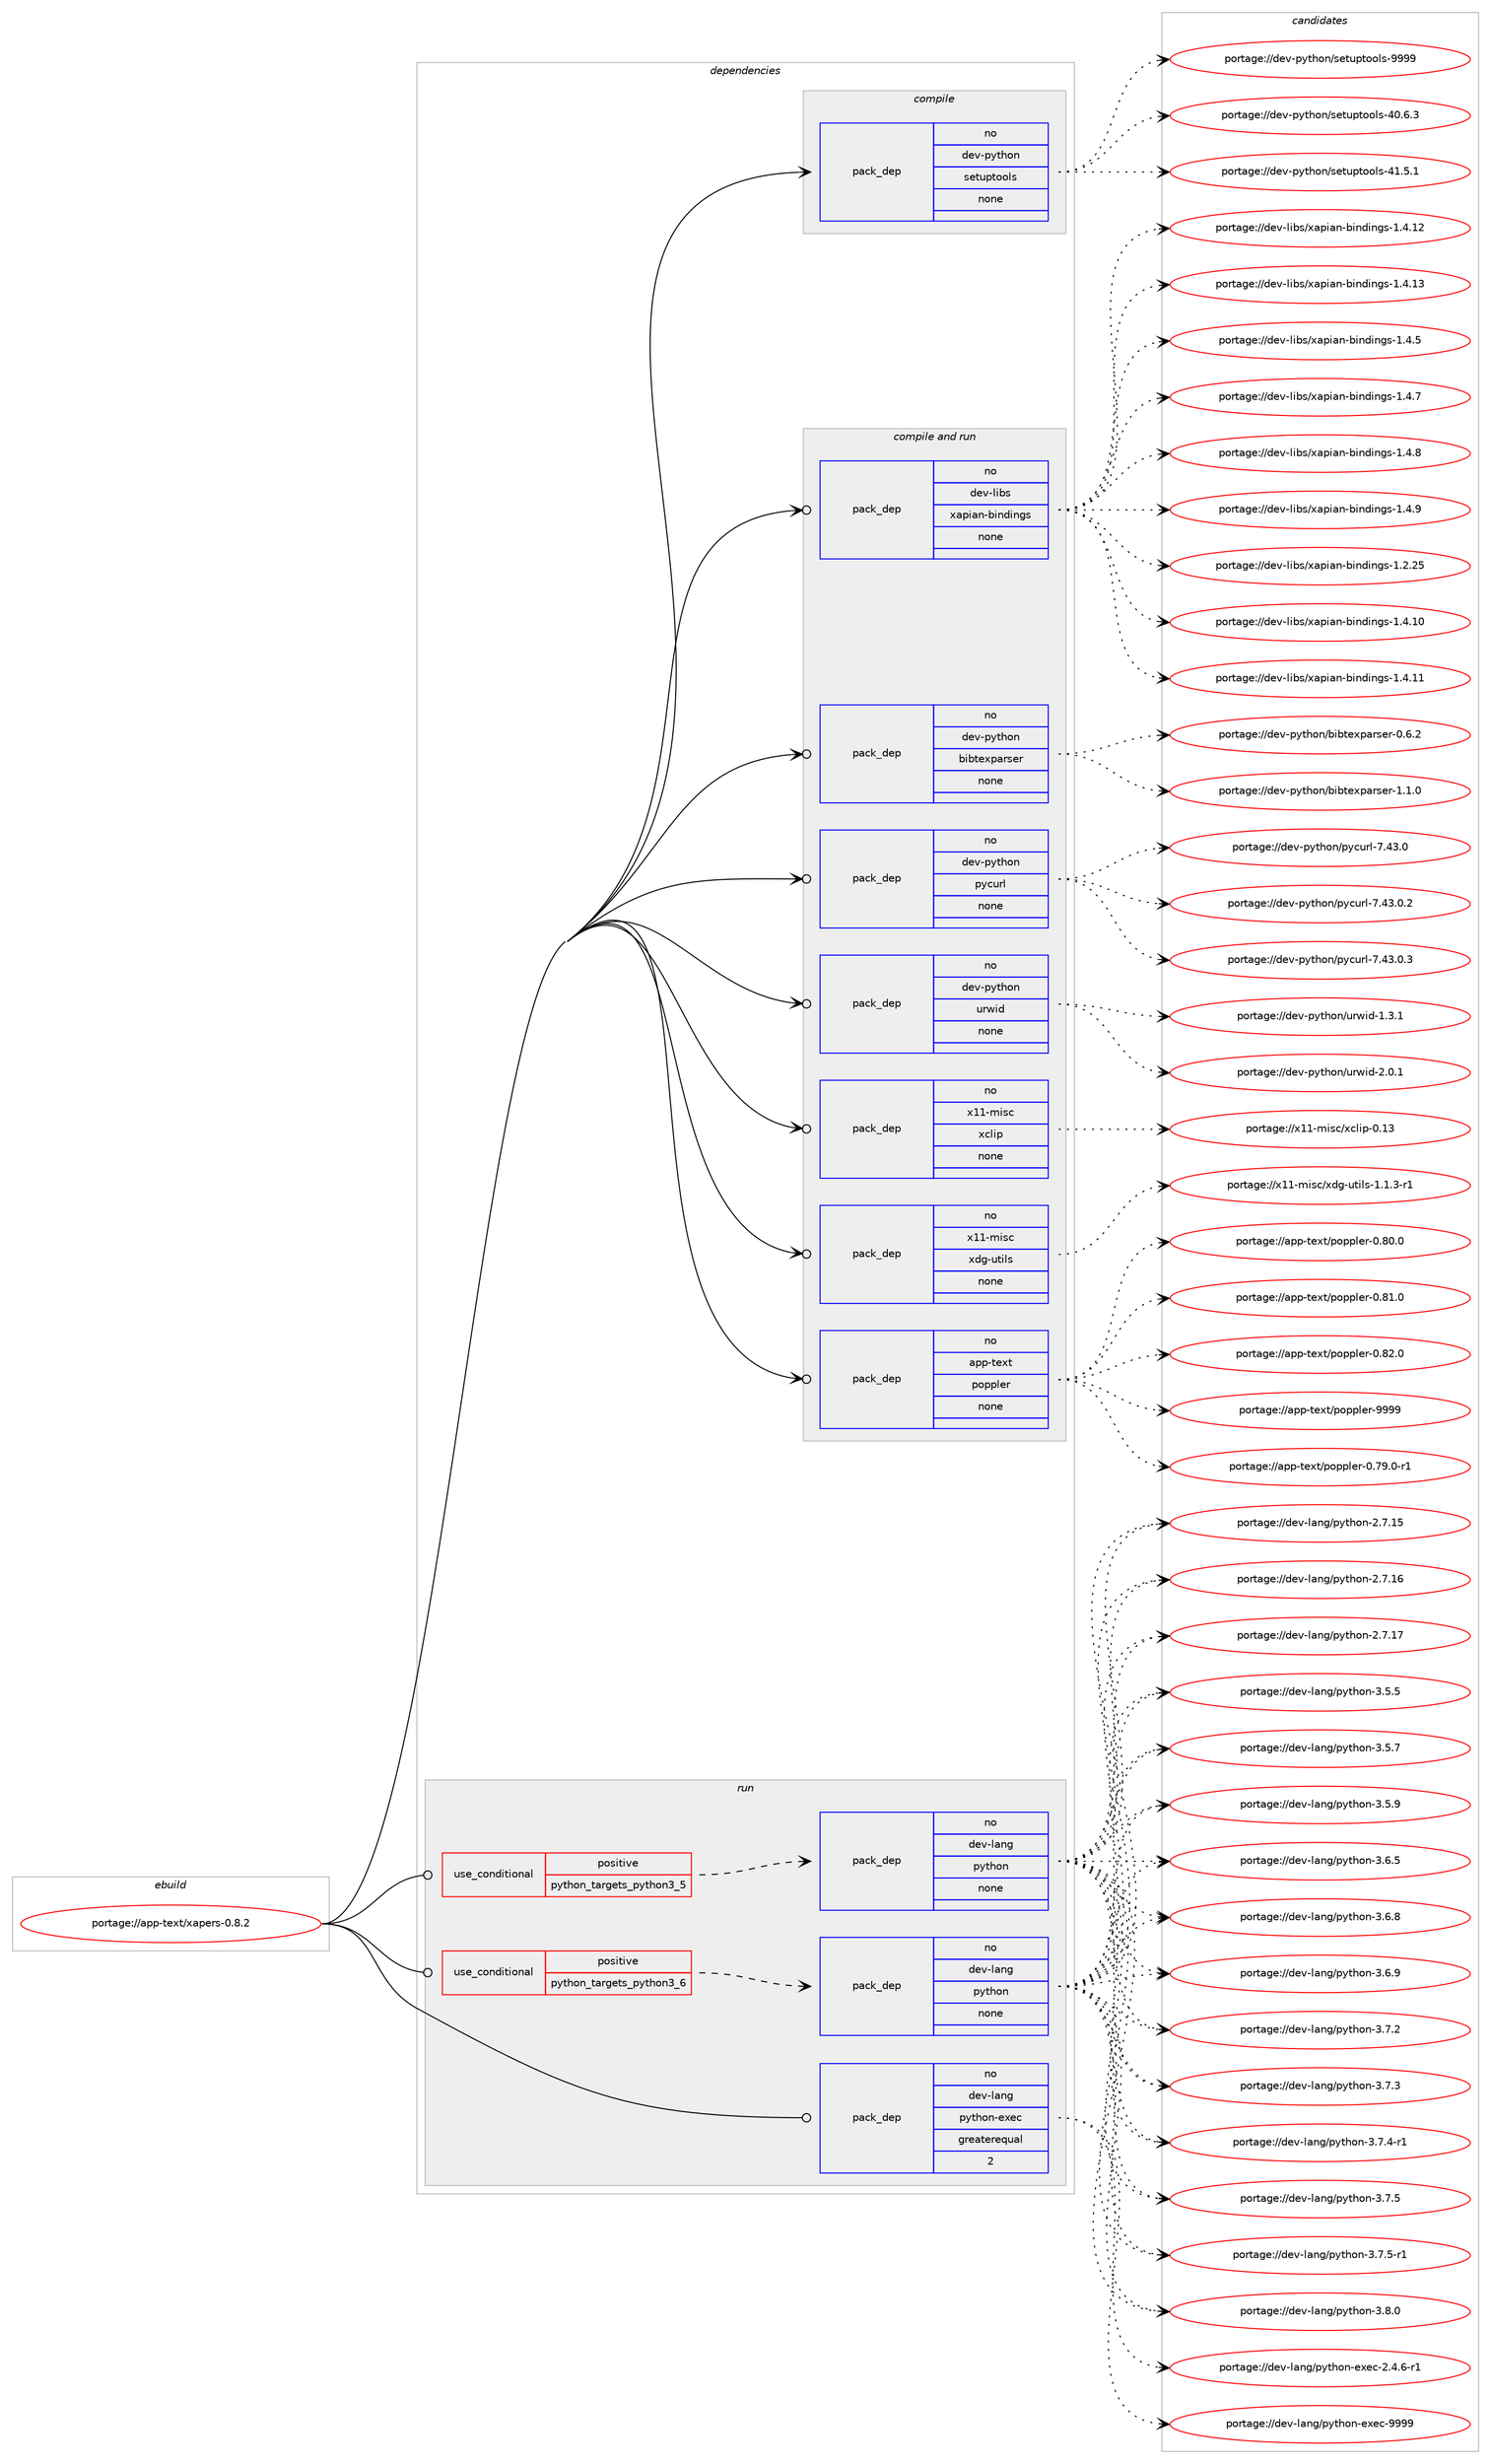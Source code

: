digraph prolog {

# *************
# Graph options
# *************

newrank=true;
concentrate=true;
compound=true;
graph [rankdir=LR,fontname=Helvetica,fontsize=10,ranksep=1.5];#, ranksep=2.5, nodesep=0.2];
edge  [arrowhead=vee];
node  [fontname=Helvetica,fontsize=10];

# **********
# The ebuild
# **********

subgraph cluster_leftcol {
color=gray;
rank=same;
label=<<i>ebuild</i>>;
id [label="portage://app-text/xapers-0.8.2", color=red, width=4, href="../app-text/xapers-0.8.2.svg"];
}

# ****************
# The dependencies
# ****************

subgraph cluster_midcol {
color=gray;
label=<<i>dependencies</i>>;
subgraph cluster_compile {
fillcolor="#eeeeee";
style=filled;
label=<<i>compile</i>>;
subgraph pack36104 {
dependency48558 [label=<<TABLE BORDER="0" CELLBORDER="1" CELLSPACING="0" CELLPADDING="4" WIDTH="220"><TR><TD ROWSPAN="6" CELLPADDING="30">pack_dep</TD></TR><TR><TD WIDTH="110">no</TD></TR><TR><TD>dev-python</TD></TR><TR><TD>setuptools</TD></TR><TR><TD>none</TD></TR><TR><TD></TD></TR></TABLE>>, shape=none, color=blue];
}
id:e -> dependency48558:w [weight=20,style="solid",arrowhead="vee"];
}
subgraph cluster_compileandrun {
fillcolor="#eeeeee";
style=filled;
label=<<i>compile and run</i>>;
subgraph pack36105 {
dependency48559 [label=<<TABLE BORDER="0" CELLBORDER="1" CELLSPACING="0" CELLPADDING="4" WIDTH="220"><TR><TD ROWSPAN="6" CELLPADDING="30">pack_dep</TD></TR><TR><TD WIDTH="110">no</TD></TR><TR><TD>app-text</TD></TR><TR><TD>poppler</TD></TR><TR><TD>none</TD></TR><TR><TD></TD></TR></TABLE>>, shape=none, color=blue];
}
id:e -> dependency48559:w [weight=20,style="solid",arrowhead="odotvee"];
subgraph pack36106 {
dependency48560 [label=<<TABLE BORDER="0" CELLBORDER="1" CELLSPACING="0" CELLPADDING="4" WIDTH="220"><TR><TD ROWSPAN="6" CELLPADDING="30">pack_dep</TD></TR><TR><TD WIDTH="110">no</TD></TR><TR><TD>dev-libs</TD></TR><TR><TD>xapian-bindings</TD></TR><TR><TD>none</TD></TR><TR><TD></TD></TR></TABLE>>, shape=none, color=blue];
}
id:e -> dependency48560:w [weight=20,style="solid",arrowhead="odotvee"];
subgraph pack36107 {
dependency48561 [label=<<TABLE BORDER="0" CELLBORDER="1" CELLSPACING="0" CELLPADDING="4" WIDTH="220"><TR><TD ROWSPAN="6" CELLPADDING="30">pack_dep</TD></TR><TR><TD WIDTH="110">no</TD></TR><TR><TD>dev-python</TD></TR><TR><TD>bibtexparser</TD></TR><TR><TD>none</TD></TR><TR><TD></TD></TR></TABLE>>, shape=none, color=blue];
}
id:e -> dependency48561:w [weight=20,style="solid",arrowhead="odotvee"];
subgraph pack36108 {
dependency48562 [label=<<TABLE BORDER="0" CELLBORDER="1" CELLSPACING="0" CELLPADDING="4" WIDTH="220"><TR><TD ROWSPAN="6" CELLPADDING="30">pack_dep</TD></TR><TR><TD WIDTH="110">no</TD></TR><TR><TD>dev-python</TD></TR><TR><TD>pycurl</TD></TR><TR><TD>none</TD></TR><TR><TD></TD></TR></TABLE>>, shape=none, color=blue];
}
id:e -> dependency48562:w [weight=20,style="solid",arrowhead="odotvee"];
subgraph pack36109 {
dependency48563 [label=<<TABLE BORDER="0" CELLBORDER="1" CELLSPACING="0" CELLPADDING="4" WIDTH="220"><TR><TD ROWSPAN="6" CELLPADDING="30">pack_dep</TD></TR><TR><TD WIDTH="110">no</TD></TR><TR><TD>dev-python</TD></TR><TR><TD>urwid</TD></TR><TR><TD>none</TD></TR><TR><TD></TD></TR></TABLE>>, shape=none, color=blue];
}
id:e -> dependency48563:w [weight=20,style="solid",arrowhead="odotvee"];
subgraph pack36110 {
dependency48564 [label=<<TABLE BORDER="0" CELLBORDER="1" CELLSPACING="0" CELLPADDING="4" WIDTH="220"><TR><TD ROWSPAN="6" CELLPADDING="30">pack_dep</TD></TR><TR><TD WIDTH="110">no</TD></TR><TR><TD>x11-misc</TD></TR><TR><TD>xclip</TD></TR><TR><TD>none</TD></TR><TR><TD></TD></TR></TABLE>>, shape=none, color=blue];
}
id:e -> dependency48564:w [weight=20,style="solid",arrowhead="odotvee"];
subgraph pack36111 {
dependency48565 [label=<<TABLE BORDER="0" CELLBORDER="1" CELLSPACING="0" CELLPADDING="4" WIDTH="220"><TR><TD ROWSPAN="6" CELLPADDING="30">pack_dep</TD></TR><TR><TD WIDTH="110">no</TD></TR><TR><TD>x11-misc</TD></TR><TR><TD>xdg-utils</TD></TR><TR><TD>none</TD></TR><TR><TD></TD></TR></TABLE>>, shape=none, color=blue];
}
id:e -> dependency48565:w [weight=20,style="solid",arrowhead="odotvee"];
}
subgraph cluster_run {
fillcolor="#eeeeee";
style=filled;
label=<<i>run</i>>;
subgraph cond11612 {
dependency48566 [label=<<TABLE BORDER="0" CELLBORDER="1" CELLSPACING="0" CELLPADDING="4"><TR><TD ROWSPAN="3" CELLPADDING="10">use_conditional</TD></TR><TR><TD>positive</TD></TR><TR><TD>python_targets_python3_5</TD></TR></TABLE>>, shape=none, color=red];
subgraph pack36112 {
dependency48567 [label=<<TABLE BORDER="0" CELLBORDER="1" CELLSPACING="0" CELLPADDING="4" WIDTH="220"><TR><TD ROWSPAN="6" CELLPADDING="30">pack_dep</TD></TR><TR><TD WIDTH="110">no</TD></TR><TR><TD>dev-lang</TD></TR><TR><TD>python</TD></TR><TR><TD>none</TD></TR><TR><TD></TD></TR></TABLE>>, shape=none, color=blue];
}
dependency48566:e -> dependency48567:w [weight=20,style="dashed",arrowhead="vee"];
}
id:e -> dependency48566:w [weight=20,style="solid",arrowhead="odot"];
subgraph cond11613 {
dependency48568 [label=<<TABLE BORDER="0" CELLBORDER="1" CELLSPACING="0" CELLPADDING="4"><TR><TD ROWSPAN="3" CELLPADDING="10">use_conditional</TD></TR><TR><TD>positive</TD></TR><TR><TD>python_targets_python3_6</TD></TR></TABLE>>, shape=none, color=red];
subgraph pack36113 {
dependency48569 [label=<<TABLE BORDER="0" CELLBORDER="1" CELLSPACING="0" CELLPADDING="4" WIDTH="220"><TR><TD ROWSPAN="6" CELLPADDING="30">pack_dep</TD></TR><TR><TD WIDTH="110">no</TD></TR><TR><TD>dev-lang</TD></TR><TR><TD>python</TD></TR><TR><TD>none</TD></TR><TR><TD></TD></TR></TABLE>>, shape=none, color=blue];
}
dependency48568:e -> dependency48569:w [weight=20,style="dashed",arrowhead="vee"];
}
id:e -> dependency48568:w [weight=20,style="solid",arrowhead="odot"];
subgraph pack36114 {
dependency48570 [label=<<TABLE BORDER="0" CELLBORDER="1" CELLSPACING="0" CELLPADDING="4" WIDTH="220"><TR><TD ROWSPAN="6" CELLPADDING="30">pack_dep</TD></TR><TR><TD WIDTH="110">no</TD></TR><TR><TD>dev-lang</TD></TR><TR><TD>python-exec</TD></TR><TR><TD>greaterequal</TD></TR><TR><TD>2</TD></TR></TABLE>>, shape=none, color=blue];
}
id:e -> dependency48570:w [weight=20,style="solid",arrowhead="odot"];
}
}

# **************
# The candidates
# **************

subgraph cluster_choices {
rank=same;
color=gray;
label=<<i>candidates</i>>;

subgraph choice36104 {
color=black;
nodesep=1;
choiceportage100101118451121211161041111104711510111611711211611111110811545524846544651 [label="portage://dev-python/setuptools-40.6.3", color=red, width=4,href="../dev-python/setuptools-40.6.3.svg"];
choiceportage100101118451121211161041111104711510111611711211611111110811545524946534649 [label="portage://dev-python/setuptools-41.5.1", color=red, width=4,href="../dev-python/setuptools-41.5.1.svg"];
choiceportage10010111845112121116104111110471151011161171121161111111081154557575757 [label="portage://dev-python/setuptools-9999", color=red, width=4,href="../dev-python/setuptools-9999.svg"];
dependency48558:e -> choiceportage100101118451121211161041111104711510111611711211611111110811545524846544651:w [style=dotted,weight="100"];
dependency48558:e -> choiceportage100101118451121211161041111104711510111611711211611111110811545524946534649:w [style=dotted,weight="100"];
dependency48558:e -> choiceportage10010111845112121116104111110471151011161171121161111111081154557575757:w [style=dotted,weight="100"];
}
subgraph choice36105 {
color=black;
nodesep=1;
choiceportage971121124511610112011647112111112112108101114454846555746484511449 [label="portage://app-text/poppler-0.79.0-r1", color=red, width=4,href="../app-text/poppler-0.79.0-r1.svg"];
choiceportage97112112451161011201164711211111211210810111445484656484648 [label="portage://app-text/poppler-0.80.0", color=red, width=4,href="../app-text/poppler-0.80.0.svg"];
choiceportage97112112451161011201164711211111211210810111445484656494648 [label="portage://app-text/poppler-0.81.0", color=red, width=4,href="../app-text/poppler-0.81.0.svg"];
choiceportage97112112451161011201164711211111211210810111445484656504648 [label="portage://app-text/poppler-0.82.0", color=red, width=4,href="../app-text/poppler-0.82.0.svg"];
choiceportage9711211245116101120116471121111121121081011144557575757 [label="portage://app-text/poppler-9999", color=red, width=4,href="../app-text/poppler-9999.svg"];
dependency48559:e -> choiceportage971121124511610112011647112111112112108101114454846555746484511449:w [style=dotted,weight="100"];
dependency48559:e -> choiceportage97112112451161011201164711211111211210810111445484656484648:w [style=dotted,weight="100"];
dependency48559:e -> choiceportage97112112451161011201164711211111211210810111445484656494648:w [style=dotted,weight="100"];
dependency48559:e -> choiceportage97112112451161011201164711211111211210810111445484656504648:w [style=dotted,weight="100"];
dependency48559:e -> choiceportage9711211245116101120116471121111121121081011144557575757:w [style=dotted,weight="100"];
}
subgraph choice36106 {
color=black;
nodesep=1;
choiceportage1001011184510810598115471209711210597110459810511010010511010311545494650465053 [label="portage://dev-libs/xapian-bindings-1.2.25", color=red, width=4,href="../dev-libs/xapian-bindings-1.2.25.svg"];
choiceportage1001011184510810598115471209711210597110459810511010010511010311545494652464948 [label="portage://dev-libs/xapian-bindings-1.4.10", color=red, width=4,href="../dev-libs/xapian-bindings-1.4.10.svg"];
choiceportage1001011184510810598115471209711210597110459810511010010511010311545494652464949 [label="portage://dev-libs/xapian-bindings-1.4.11", color=red, width=4,href="../dev-libs/xapian-bindings-1.4.11.svg"];
choiceportage1001011184510810598115471209711210597110459810511010010511010311545494652464950 [label="portage://dev-libs/xapian-bindings-1.4.12", color=red, width=4,href="../dev-libs/xapian-bindings-1.4.12.svg"];
choiceportage1001011184510810598115471209711210597110459810511010010511010311545494652464951 [label="portage://dev-libs/xapian-bindings-1.4.13", color=red, width=4,href="../dev-libs/xapian-bindings-1.4.13.svg"];
choiceportage10010111845108105981154712097112105971104598105110100105110103115454946524653 [label="portage://dev-libs/xapian-bindings-1.4.5", color=red, width=4,href="../dev-libs/xapian-bindings-1.4.5.svg"];
choiceportage10010111845108105981154712097112105971104598105110100105110103115454946524655 [label="portage://dev-libs/xapian-bindings-1.4.7", color=red, width=4,href="../dev-libs/xapian-bindings-1.4.7.svg"];
choiceportage10010111845108105981154712097112105971104598105110100105110103115454946524656 [label="portage://dev-libs/xapian-bindings-1.4.8", color=red, width=4,href="../dev-libs/xapian-bindings-1.4.8.svg"];
choiceportage10010111845108105981154712097112105971104598105110100105110103115454946524657 [label="portage://dev-libs/xapian-bindings-1.4.9", color=red, width=4,href="../dev-libs/xapian-bindings-1.4.9.svg"];
dependency48560:e -> choiceportage1001011184510810598115471209711210597110459810511010010511010311545494650465053:w [style=dotted,weight="100"];
dependency48560:e -> choiceportage1001011184510810598115471209711210597110459810511010010511010311545494652464948:w [style=dotted,weight="100"];
dependency48560:e -> choiceportage1001011184510810598115471209711210597110459810511010010511010311545494652464949:w [style=dotted,weight="100"];
dependency48560:e -> choiceportage1001011184510810598115471209711210597110459810511010010511010311545494652464950:w [style=dotted,weight="100"];
dependency48560:e -> choiceportage1001011184510810598115471209711210597110459810511010010511010311545494652464951:w [style=dotted,weight="100"];
dependency48560:e -> choiceportage10010111845108105981154712097112105971104598105110100105110103115454946524653:w [style=dotted,weight="100"];
dependency48560:e -> choiceportage10010111845108105981154712097112105971104598105110100105110103115454946524655:w [style=dotted,weight="100"];
dependency48560:e -> choiceportage10010111845108105981154712097112105971104598105110100105110103115454946524656:w [style=dotted,weight="100"];
dependency48560:e -> choiceportage10010111845108105981154712097112105971104598105110100105110103115454946524657:w [style=dotted,weight="100"];
}
subgraph choice36107 {
color=black;
nodesep=1;
choiceportage1001011184511212111610411111047981059811610112011297114115101114454846544650 [label="portage://dev-python/bibtexparser-0.6.2", color=red, width=4,href="../dev-python/bibtexparser-0.6.2.svg"];
choiceportage1001011184511212111610411111047981059811610112011297114115101114454946494648 [label="portage://dev-python/bibtexparser-1.1.0", color=red, width=4,href="../dev-python/bibtexparser-1.1.0.svg"];
dependency48561:e -> choiceportage1001011184511212111610411111047981059811610112011297114115101114454846544650:w [style=dotted,weight="100"];
dependency48561:e -> choiceportage1001011184511212111610411111047981059811610112011297114115101114454946494648:w [style=dotted,weight="100"];
}
subgraph choice36108 {
color=black;
nodesep=1;
choiceportage10010111845112121116104111110471121219911711410845554652514648 [label="portage://dev-python/pycurl-7.43.0", color=red, width=4,href="../dev-python/pycurl-7.43.0.svg"];
choiceportage100101118451121211161041111104711212199117114108455546525146484650 [label="portage://dev-python/pycurl-7.43.0.2", color=red, width=4,href="../dev-python/pycurl-7.43.0.2.svg"];
choiceportage100101118451121211161041111104711212199117114108455546525146484651 [label="portage://dev-python/pycurl-7.43.0.3", color=red, width=4,href="../dev-python/pycurl-7.43.0.3.svg"];
dependency48562:e -> choiceportage10010111845112121116104111110471121219911711410845554652514648:w [style=dotted,weight="100"];
dependency48562:e -> choiceportage100101118451121211161041111104711212199117114108455546525146484650:w [style=dotted,weight="100"];
dependency48562:e -> choiceportage100101118451121211161041111104711212199117114108455546525146484651:w [style=dotted,weight="100"];
}
subgraph choice36109 {
color=black;
nodesep=1;
choiceportage1001011184511212111610411111047117114119105100454946514649 [label="portage://dev-python/urwid-1.3.1", color=red, width=4,href="../dev-python/urwid-1.3.1.svg"];
choiceportage1001011184511212111610411111047117114119105100455046484649 [label="portage://dev-python/urwid-2.0.1", color=red, width=4,href="../dev-python/urwid-2.0.1.svg"];
dependency48563:e -> choiceportage1001011184511212111610411111047117114119105100454946514649:w [style=dotted,weight="100"];
dependency48563:e -> choiceportage1001011184511212111610411111047117114119105100455046484649:w [style=dotted,weight="100"];
}
subgraph choice36110 {
color=black;
nodesep=1;
choiceportage1204949451091051159947120991081051124548464951 [label="portage://x11-misc/xclip-0.13", color=red, width=4,href="../x11-misc/xclip-0.13.svg"];
dependency48564:e -> choiceportage1204949451091051159947120991081051124548464951:w [style=dotted,weight="100"];
}
subgraph choice36111 {
color=black;
nodesep=1;
choiceportage1204949451091051159947120100103451171161051081154549464946514511449 [label="portage://x11-misc/xdg-utils-1.1.3-r1", color=red, width=4,href="../x11-misc/xdg-utils-1.1.3-r1.svg"];
dependency48565:e -> choiceportage1204949451091051159947120100103451171161051081154549464946514511449:w [style=dotted,weight="100"];
}
subgraph choice36112 {
color=black;
nodesep=1;
choiceportage10010111845108971101034711212111610411111045504655464953 [label="portage://dev-lang/python-2.7.15", color=red, width=4,href="../dev-lang/python-2.7.15.svg"];
choiceportage10010111845108971101034711212111610411111045504655464954 [label="portage://dev-lang/python-2.7.16", color=red, width=4,href="../dev-lang/python-2.7.16.svg"];
choiceportage10010111845108971101034711212111610411111045504655464955 [label="portage://dev-lang/python-2.7.17", color=red, width=4,href="../dev-lang/python-2.7.17.svg"];
choiceportage100101118451089711010347112121116104111110455146534653 [label="portage://dev-lang/python-3.5.5", color=red, width=4,href="../dev-lang/python-3.5.5.svg"];
choiceportage100101118451089711010347112121116104111110455146534655 [label="portage://dev-lang/python-3.5.7", color=red, width=4,href="../dev-lang/python-3.5.7.svg"];
choiceportage100101118451089711010347112121116104111110455146534657 [label="portage://dev-lang/python-3.5.9", color=red, width=4,href="../dev-lang/python-3.5.9.svg"];
choiceportage100101118451089711010347112121116104111110455146544653 [label="portage://dev-lang/python-3.6.5", color=red, width=4,href="../dev-lang/python-3.6.5.svg"];
choiceportage100101118451089711010347112121116104111110455146544656 [label="portage://dev-lang/python-3.6.8", color=red, width=4,href="../dev-lang/python-3.6.8.svg"];
choiceportage100101118451089711010347112121116104111110455146544657 [label="portage://dev-lang/python-3.6.9", color=red, width=4,href="../dev-lang/python-3.6.9.svg"];
choiceportage100101118451089711010347112121116104111110455146554650 [label="portage://dev-lang/python-3.7.2", color=red, width=4,href="../dev-lang/python-3.7.2.svg"];
choiceportage100101118451089711010347112121116104111110455146554651 [label="portage://dev-lang/python-3.7.3", color=red, width=4,href="../dev-lang/python-3.7.3.svg"];
choiceportage1001011184510897110103471121211161041111104551465546524511449 [label="portage://dev-lang/python-3.7.4-r1", color=red, width=4,href="../dev-lang/python-3.7.4-r1.svg"];
choiceportage100101118451089711010347112121116104111110455146554653 [label="portage://dev-lang/python-3.7.5", color=red, width=4,href="../dev-lang/python-3.7.5.svg"];
choiceportage1001011184510897110103471121211161041111104551465546534511449 [label="portage://dev-lang/python-3.7.5-r1", color=red, width=4,href="../dev-lang/python-3.7.5-r1.svg"];
choiceportage100101118451089711010347112121116104111110455146564648 [label="portage://dev-lang/python-3.8.0", color=red, width=4,href="../dev-lang/python-3.8.0.svg"];
dependency48567:e -> choiceportage10010111845108971101034711212111610411111045504655464953:w [style=dotted,weight="100"];
dependency48567:e -> choiceportage10010111845108971101034711212111610411111045504655464954:w [style=dotted,weight="100"];
dependency48567:e -> choiceportage10010111845108971101034711212111610411111045504655464955:w [style=dotted,weight="100"];
dependency48567:e -> choiceportage100101118451089711010347112121116104111110455146534653:w [style=dotted,weight="100"];
dependency48567:e -> choiceportage100101118451089711010347112121116104111110455146534655:w [style=dotted,weight="100"];
dependency48567:e -> choiceportage100101118451089711010347112121116104111110455146534657:w [style=dotted,weight="100"];
dependency48567:e -> choiceportage100101118451089711010347112121116104111110455146544653:w [style=dotted,weight="100"];
dependency48567:e -> choiceportage100101118451089711010347112121116104111110455146544656:w [style=dotted,weight="100"];
dependency48567:e -> choiceportage100101118451089711010347112121116104111110455146544657:w [style=dotted,weight="100"];
dependency48567:e -> choiceportage100101118451089711010347112121116104111110455146554650:w [style=dotted,weight="100"];
dependency48567:e -> choiceportage100101118451089711010347112121116104111110455146554651:w [style=dotted,weight="100"];
dependency48567:e -> choiceportage1001011184510897110103471121211161041111104551465546524511449:w [style=dotted,weight="100"];
dependency48567:e -> choiceportage100101118451089711010347112121116104111110455146554653:w [style=dotted,weight="100"];
dependency48567:e -> choiceportage1001011184510897110103471121211161041111104551465546534511449:w [style=dotted,weight="100"];
dependency48567:e -> choiceportage100101118451089711010347112121116104111110455146564648:w [style=dotted,weight="100"];
}
subgraph choice36113 {
color=black;
nodesep=1;
choiceportage10010111845108971101034711212111610411111045504655464953 [label="portage://dev-lang/python-2.7.15", color=red, width=4,href="../dev-lang/python-2.7.15.svg"];
choiceportage10010111845108971101034711212111610411111045504655464954 [label="portage://dev-lang/python-2.7.16", color=red, width=4,href="../dev-lang/python-2.7.16.svg"];
choiceportage10010111845108971101034711212111610411111045504655464955 [label="portage://dev-lang/python-2.7.17", color=red, width=4,href="../dev-lang/python-2.7.17.svg"];
choiceportage100101118451089711010347112121116104111110455146534653 [label="portage://dev-lang/python-3.5.5", color=red, width=4,href="../dev-lang/python-3.5.5.svg"];
choiceportage100101118451089711010347112121116104111110455146534655 [label="portage://dev-lang/python-3.5.7", color=red, width=4,href="../dev-lang/python-3.5.7.svg"];
choiceportage100101118451089711010347112121116104111110455146534657 [label="portage://dev-lang/python-3.5.9", color=red, width=4,href="../dev-lang/python-3.5.9.svg"];
choiceportage100101118451089711010347112121116104111110455146544653 [label="portage://dev-lang/python-3.6.5", color=red, width=4,href="../dev-lang/python-3.6.5.svg"];
choiceportage100101118451089711010347112121116104111110455146544656 [label="portage://dev-lang/python-3.6.8", color=red, width=4,href="../dev-lang/python-3.6.8.svg"];
choiceportage100101118451089711010347112121116104111110455146544657 [label="portage://dev-lang/python-3.6.9", color=red, width=4,href="../dev-lang/python-3.6.9.svg"];
choiceportage100101118451089711010347112121116104111110455146554650 [label="portage://dev-lang/python-3.7.2", color=red, width=4,href="../dev-lang/python-3.7.2.svg"];
choiceportage100101118451089711010347112121116104111110455146554651 [label="portage://dev-lang/python-3.7.3", color=red, width=4,href="../dev-lang/python-3.7.3.svg"];
choiceportage1001011184510897110103471121211161041111104551465546524511449 [label="portage://dev-lang/python-3.7.4-r1", color=red, width=4,href="../dev-lang/python-3.7.4-r1.svg"];
choiceportage100101118451089711010347112121116104111110455146554653 [label="portage://dev-lang/python-3.7.5", color=red, width=4,href="../dev-lang/python-3.7.5.svg"];
choiceportage1001011184510897110103471121211161041111104551465546534511449 [label="portage://dev-lang/python-3.7.5-r1", color=red, width=4,href="../dev-lang/python-3.7.5-r1.svg"];
choiceportage100101118451089711010347112121116104111110455146564648 [label="portage://dev-lang/python-3.8.0", color=red, width=4,href="../dev-lang/python-3.8.0.svg"];
dependency48569:e -> choiceportage10010111845108971101034711212111610411111045504655464953:w [style=dotted,weight="100"];
dependency48569:e -> choiceportage10010111845108971101034711212111610411111045504655464954:w [style=dotted,weight="100"];
dependency48569:e -> choiceportage10010111845108971101034711212111610411111045504655464955:w [style=dotted,weight="100"];
dependency48569:e -> choiceportage100101118451089711010347112121116104111110455146534653:w [style=dotted,weight="100"];
dependency48569:e -> choiceportage100101118451089711010347112121116104111110455146534655:w [style=dotted,weight="100"];
dependency48569:e -> choiceportage100101118451089711010347112121116104111110455146534657:w [style=dotted,weight="100"];
dependency48569:e -> choiceportage100101118451089711010347112121116104111110455146544653:w [style=dotted,weight="100"];
dependency48569:e -> choiceportage100101118451089711010347112121116104111110455146544656:w [style=dotted,weight="100"];
dependency48569:e -> choiceportage100101118451089711010347112121116104111110455146544657:w [style=dotted,weight="100"];
dependency48569:e -> choiceportage100101118451089711010347112121116104111110455146554650:w [style=dotted,weight="100"];
dependency48569:e -> choiceportage100101118451089711010347112121116104111110455146554651:w [style=dotted,weight="100"];
dependency48569:e -> choiceportage1001011184510897110103471121211161041111104551465546524511449:w [style=dotted,weight="100"];
dependency48569:e -> choiceportage100101118451089711010347112121116104111110455146554653:w [style=dotted,weight="100"];
dependency48569:e -> choiceportage1001011184510897110103471121211161041111104551465546534511449:w [style=dotted,weight="100"];
dependency48569:e -> choiceportage100101118451089711010347112121116104111110455146564648:w [style=dotted,weight="100"];
}
subgraph choice36114 {
color=black;
nodesep=1;
choiceportage10010111845108971101034711212111610411111045101120101994550465246544511449 [label="portage://dev-lang/python-exec-2.4.6-r1", color=red, width=4,href="../dev-lang/python-exec-2.4.6-r1.svg"];
choiceportage10010111845108971101034711212111610411111045101120101994557575757 [label="portage://dev-lang/python-exec-9999", color=red, width=4,href="../dev-lang/python-exec-9999.svg"];
dependency48570:e -> choiceportage10010111845108971101034711212111610411111045101120101994550465246544511449:w [style=dotted,weight="100"];
dependency48570:e -> choiceportage10010111845108971101034711212111610411111045101120101994557575757:w [style=dotted,weight="100"];
}
}

}
